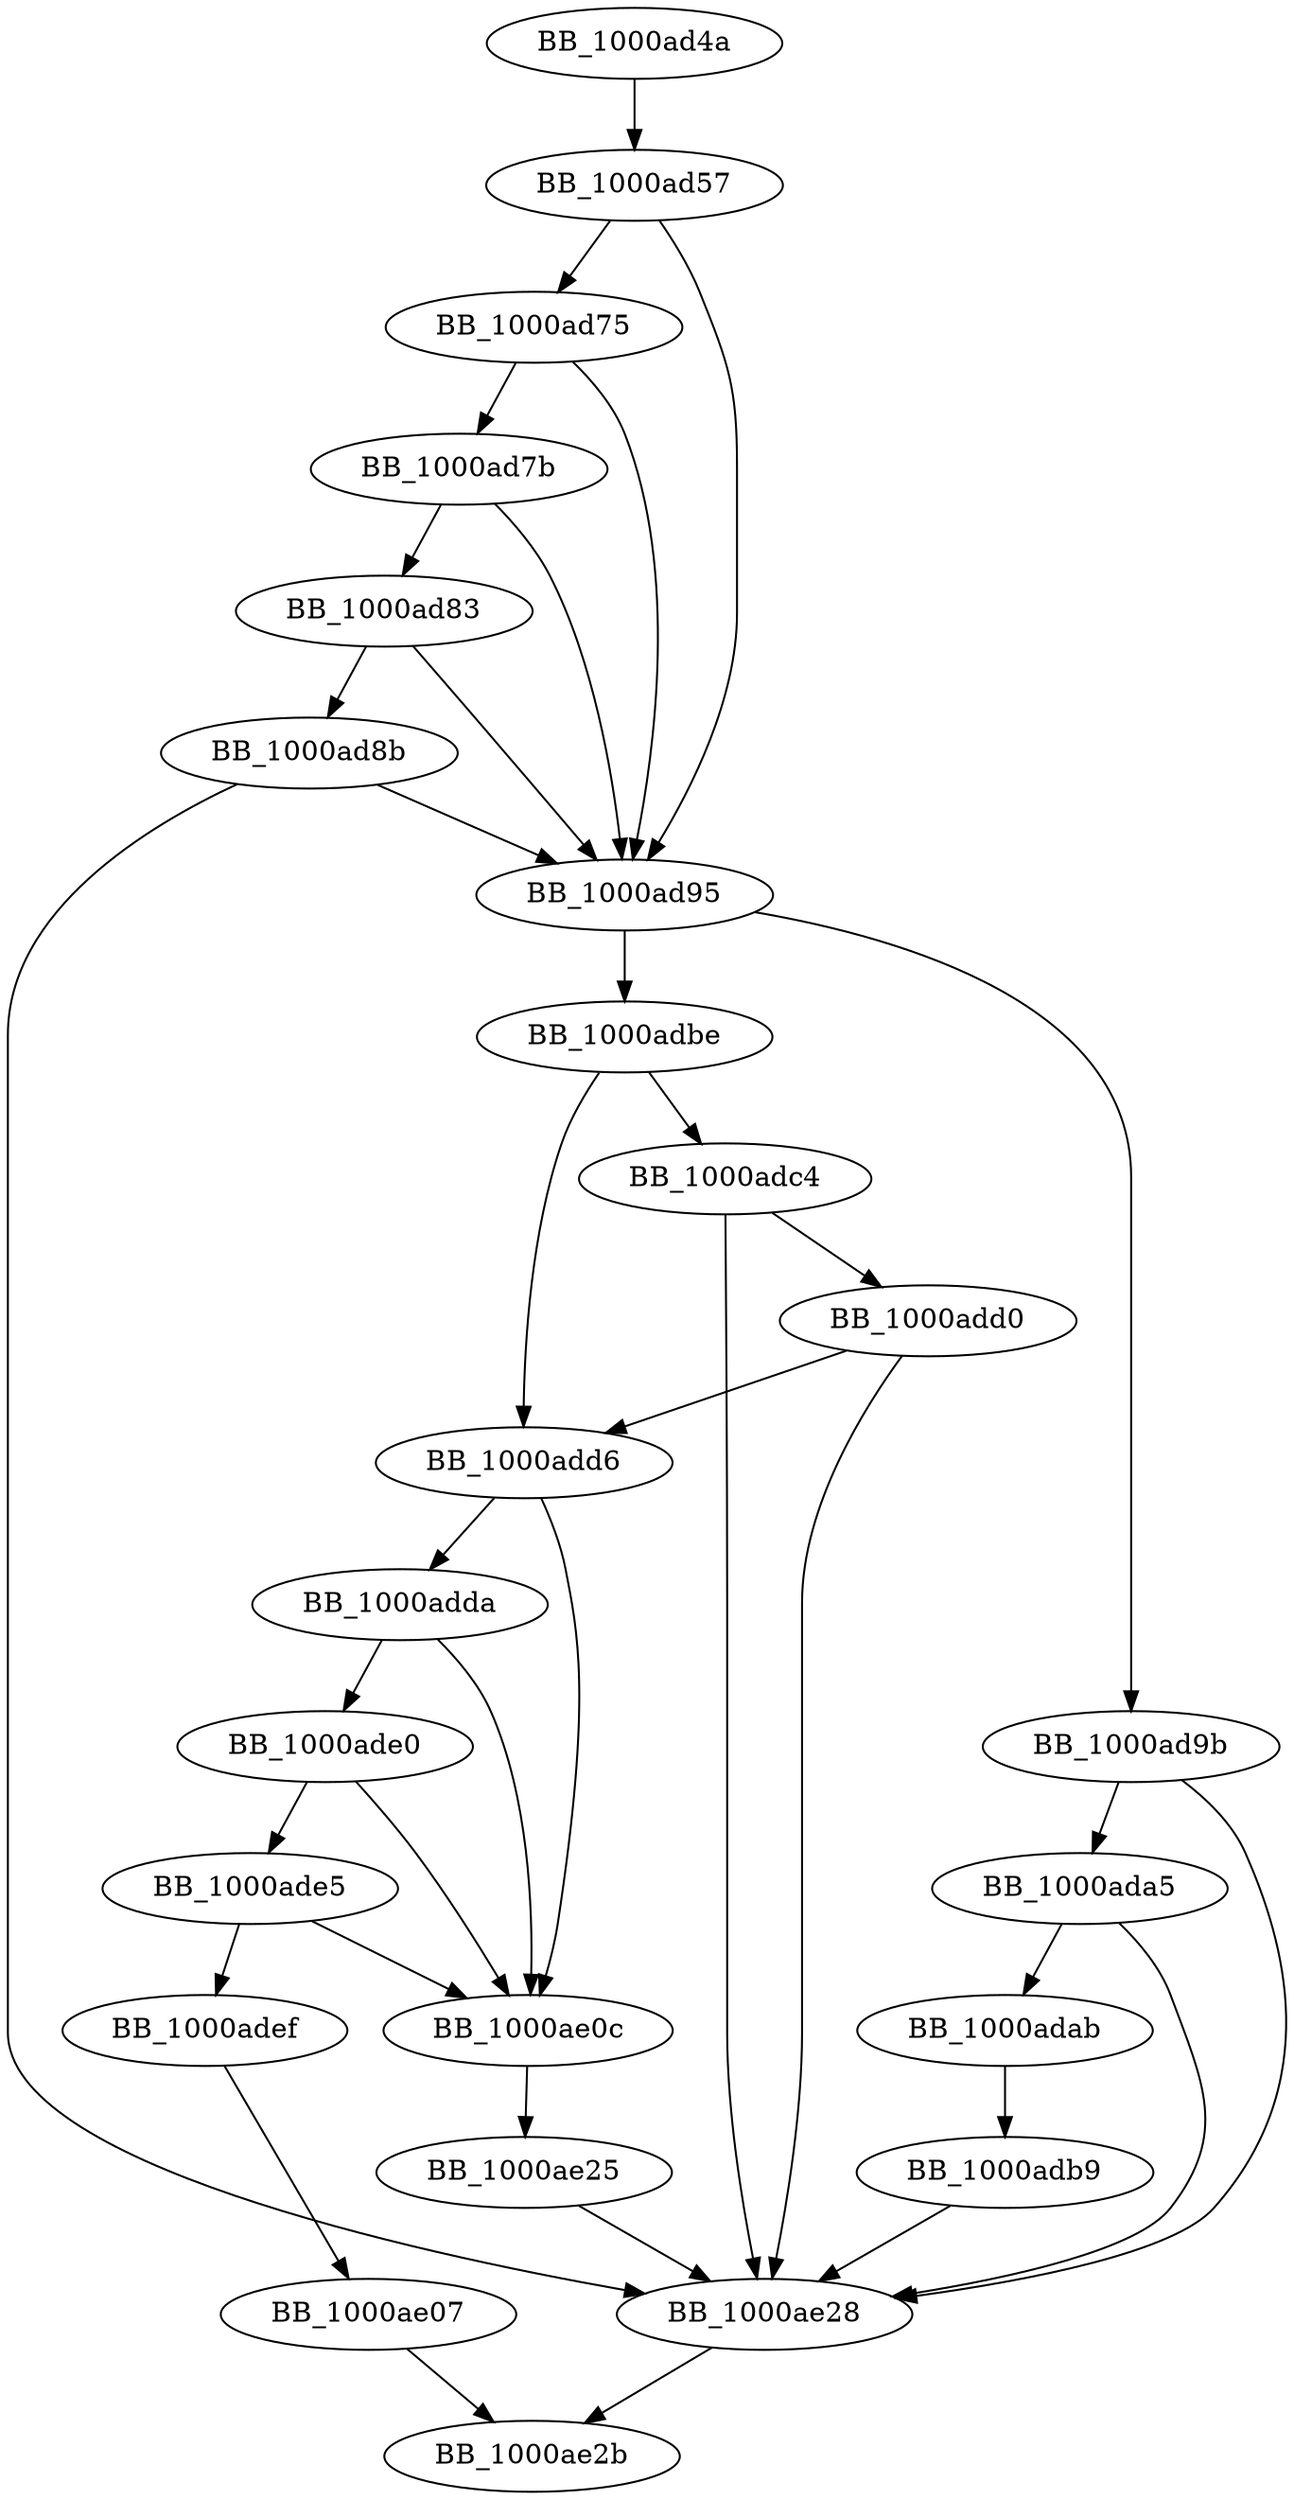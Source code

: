 DiGraph ___InternalCxxFrameHandler{
BB_1000ad4a->BB_1000ad57
BB_1000ad57->BB_1000ad75
BB_1000ad57->BB_1000ad95
BB_1000ad75->BB_1000ad7b
BB_1000ad75->BB_1000ad95
BB_1000ad7b->BB_1000ad83
BB_1000ad7b->BB_1000ad95
BB_1000ad83->BB_1000ad8b
BB_1000ad83->BB_1000ad95
BB_1000ad8b->BB_1000ad95
BB_1000ad8b->BB_1000ae28
BB_1000ad95->BB_1000ad9b
BB_1000ad95->BB_1000adbe
BB_1000ad9b->BB_1000ada5
BB_1000ad9b->BB_1000ae28
BB_1000ada5->BB_1000adab
BB_1000ada5->BB_1000ae28
BB_1000adab->BB_1000adb9
BB_1000adb9->BB_1000ae28
BB_1000adbe->BB_1000adc4
BB_1000adbe->BB_1000add6
BB_1000adc4->BB_1000add0
BB_1000adc4->BB_1000ae28
BB_1000add0->BB_1000add6
BB_1000add0->BB_1000ae28
BB_1000add6->BB_1000adda
BB_1000add6->BB_1000ae0c
BB_1000adda->BB_1000ade0
BB_1000adda->BB_1000ae0c
BB_1000ade0->BB_1000ade5
BB_1000ade0->BB_1000ae0c
BB_1000ade5->BB_1000adef
BB_1000ade5->BB_1000ae0c
BB_1000adef->BB_1000ae07
BB_1000ae07->BB_1000ae2b
BB_1000ae0c->BB_1000ae25
BB_1000ae25->BB_1000ae28
BB_1000ae28->BB_1000ae2b
}
